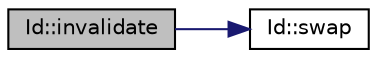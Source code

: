 digraph "Id::invalidate"
{
 // LATEX_PDF_SIZE
  edge [fontname="Helvetica",fontsize="10",labelfontname="Helvetica",labelfontsize="10"];
  node [fontname="Helvetica",fontsize="10",shape=record];
  rankdir="LR";
  Node1 [label="Id::invalidate",height=0.2,width=0.4,color="black", fillcolor="grey75", style="filled", fontcolor="black",tooltip=" "];
  Node1 -> Node2 [color="midnightblue",fontsize="10",style="solid",fontname="Helvetica"];
  Node2 [label="Id::swap",height=0.2,width=0.4,color="black", fillcolor="white", style="filled",URL="$class_id.html#aa4447c185339b2d67dd7bd40c321b3f7",tooltip=" "];
}
